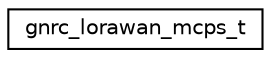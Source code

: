 digraph "Graphical Class Hierarchy"
{
 // LATEX_PDF_SIZE
  edge [fontname="Helvetica",fontsize="10",labelfontname="Helvetica",labelfontsize="10"];
  node [fontname="Helvetica",fontsize="10",shape=record];
  rankdir="LR";
  Node0 [label="gnrc_lorawan_mcps_t",height=0.2,width=0.4,color="black", fillcolor="white", style="filled",URL="$structgnrc__lorawan__mcps__t.html",tooltip="MCPS service access point descriptor."];
}
